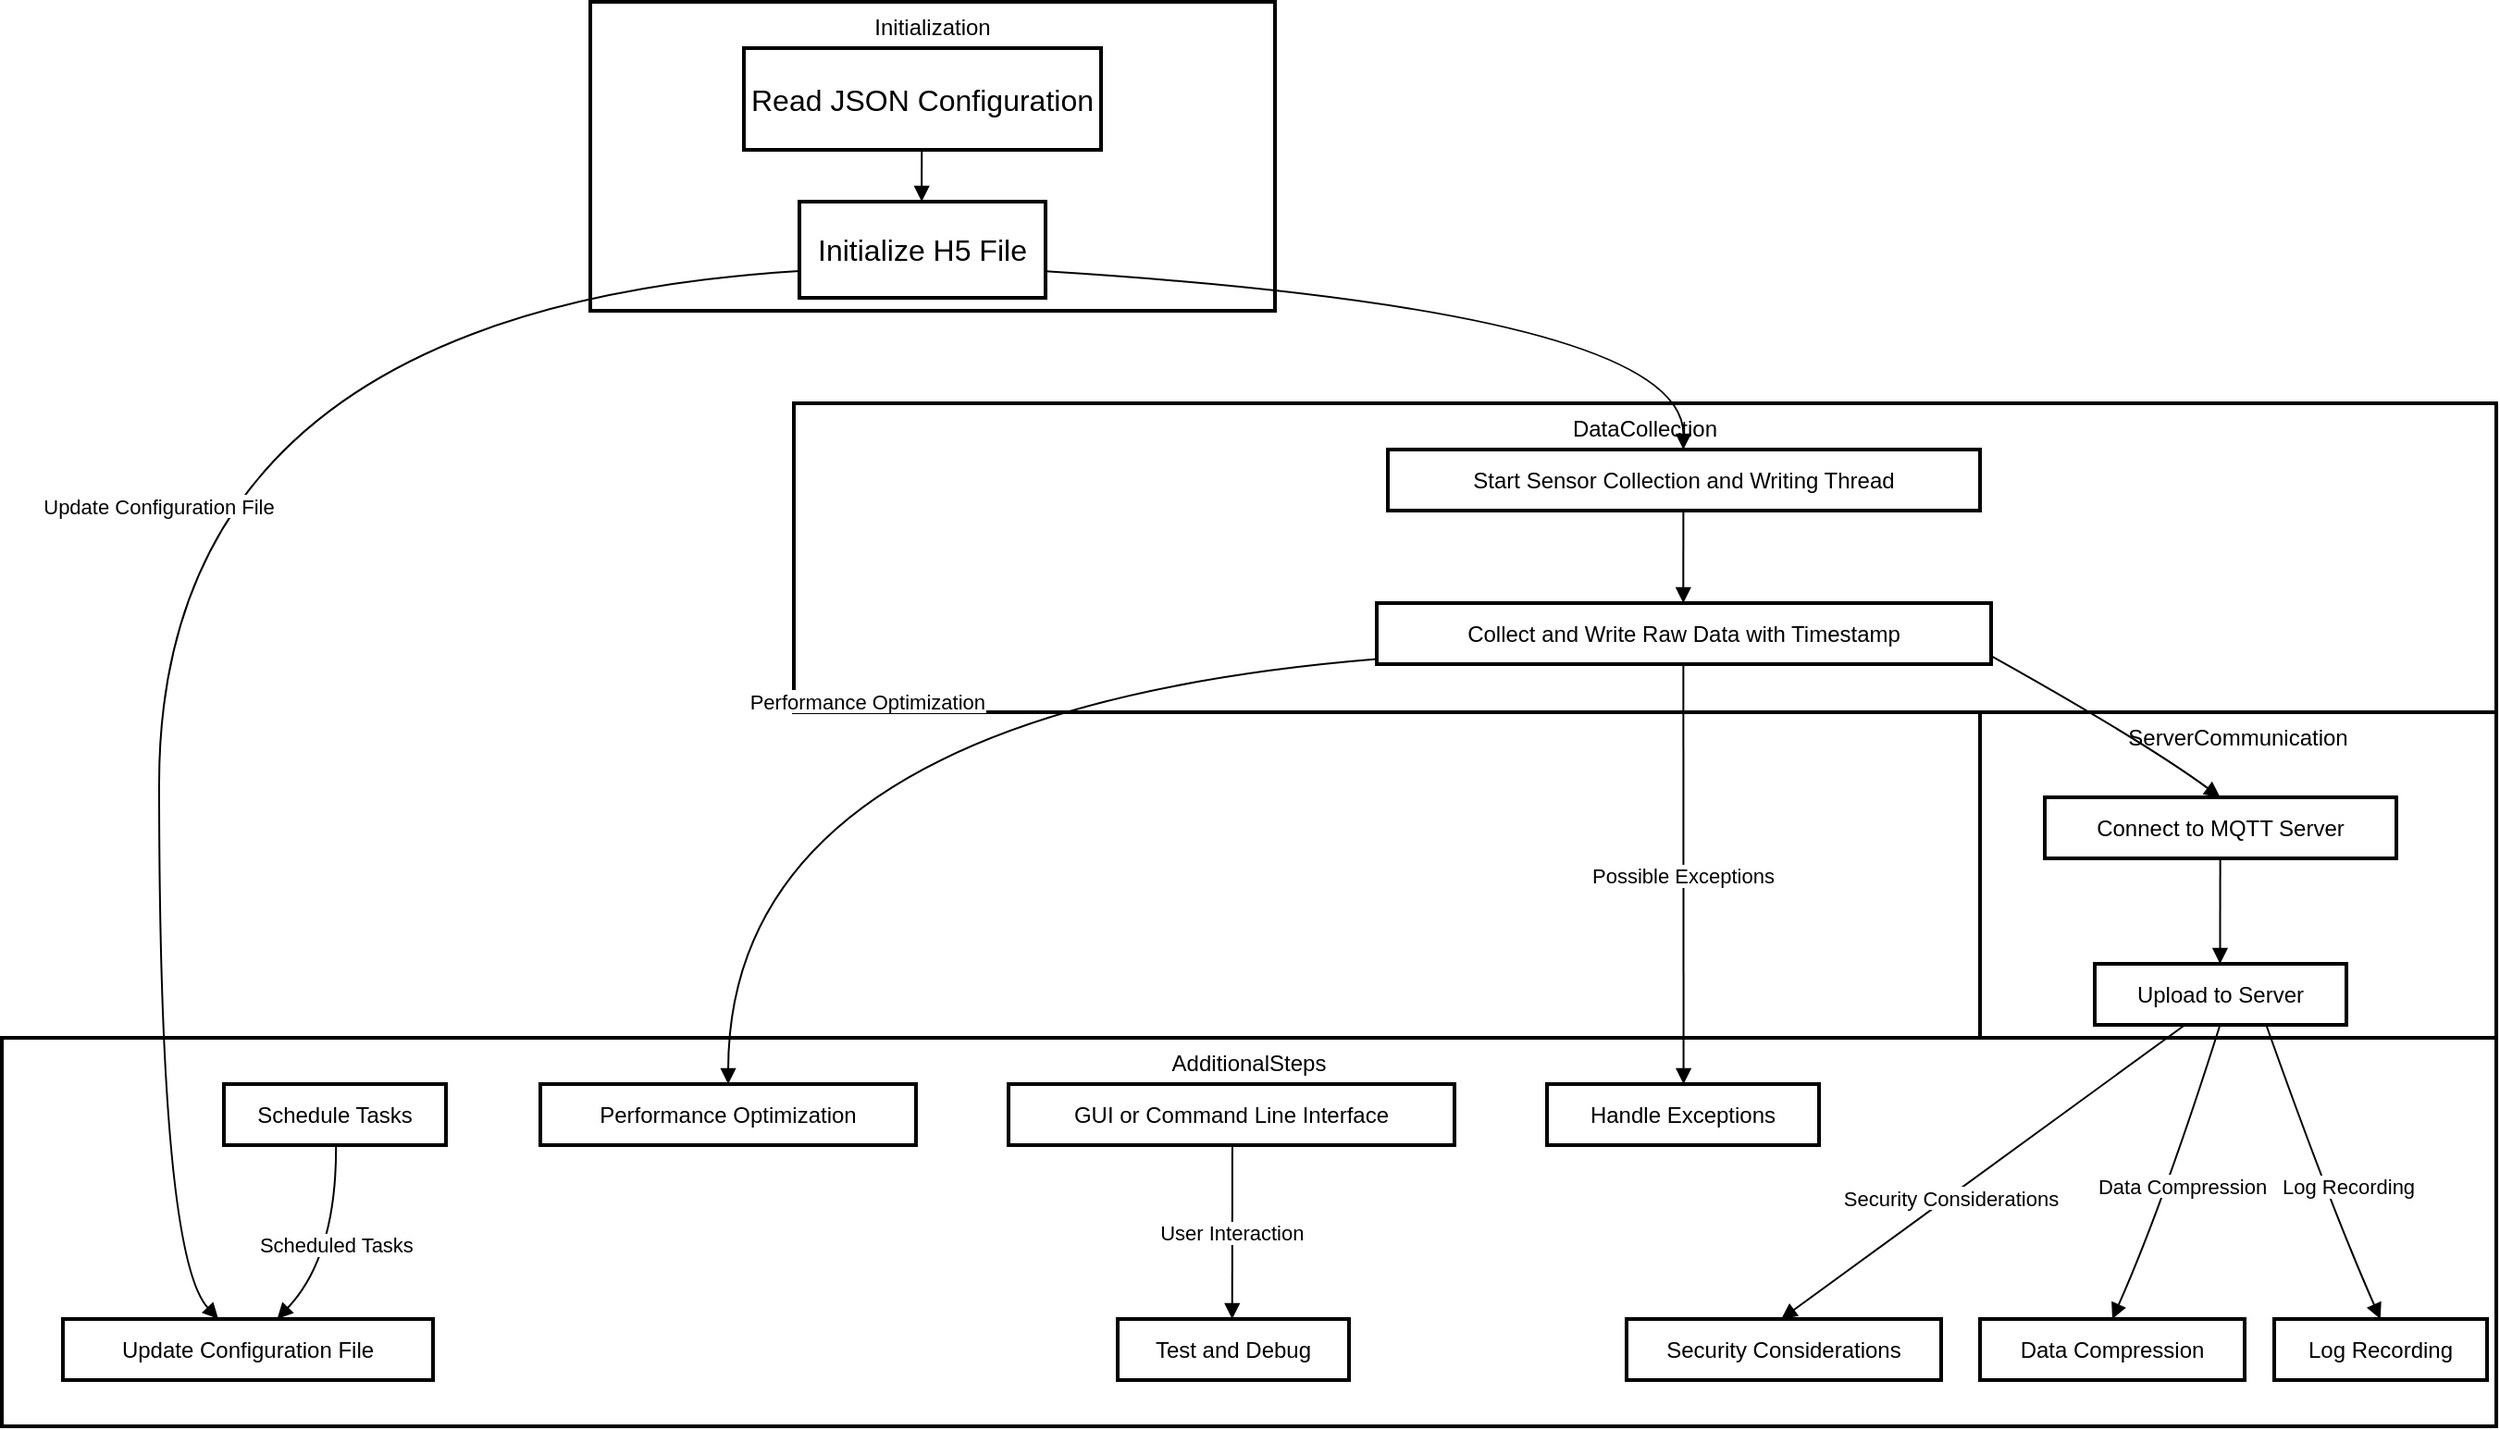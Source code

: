 <mxfile version="22.1.5" type="github">
  <diagram name="第 1 页" id="0iZQUB3KEdjaGyVEio1X">
    <mxGraphModel dx="1226" dy="685" grid="1" gridSize="10" guides="1" tooltips="1" connect="1" arrows="1" fold="1" page="1" pageScale="1" pageWidth="827" pageHeight="1169" math="0" shadow="0">
      <root>
        <mxCell id="0" />
        <mxCell id="1" parent="0" />
        <mxCell id="T6mXg9tadkSn17AwE84S-1" value="AdditionalSteps" style="whiteSpace=wrap;strokeWidth=2;verticalAlign=top;" vertex="1" parent="1">
          <mxGeometry x="22" y="580" width="1348" height="210" as="geometry" />
        </mxCell>
        <mxCell id="T6mXg9tadkSn17AwE84S-2" value="Handle Exceptions" style="whiteSpace=wrap;strokeWidth=2;" vertex="1" parent="1">
          <mxGeometry x="857" y="605" width="147" height="33" as="geometry" />
        </mxCell>
        <mxCell id="T6mXg9tadkSn17AwE84S-3" value="Log Recording" style="whiteSpace=wrap;strokeWidth=2;" vertex="1" parent="1">
          <mxGeometry x="1250" y="732" width="115" height="33" as="geometry" />
        </mxCell>
        <mxCell id="T6mXg9tadkSn17AwE84S-4" value="Data Compression" style="whiteSpace=wrap;strokeWidth=2;" vertex="1" parent="1">
          <mxGeometry x="1091" y="732" width="143" height="33" as="geometry" />
        </mxCell>
        <mxCell id="T6mXg9tadkSn17AwE84S-5" value="Schedule Tasks" style="whiteSpace=wrap;strokeWidth=2;" vertex="1" parent="1">
          <mxGeometry x="142" y="605" width="120" height="33" as="geometry" />
        </mxCell>
        <mxCell id="T6mXg9tadkSn17AwE84S-6" value="Update Configuration File" style="whiteSpace=wrap;strokeWidth=2;" vertex="1" parent="1">
          <mxGeometry x="55" y="732" width="200" height="33" as="geometry" />
        </mxCell>
        <mxCell id="T6mXg9tadkSn17AwE84S-7" value="Security Considerations" style="whiteSpace=wrap;strokeWidth=2;" vertex="1" parent="1">
          <mxGeometry x="900" y="732" width="170" height="33" as="geometry" />
        </mxCell>
        <mxCell id="T6mXg9tadkSn17AwE84S-8" value="Performance Optimization" style="whiteSpace=wrap;strokeWidth=2;" vertex="1" parent="1">
          <mxGeometry x="313" y="605" width="203" height="33" as="geometry" />
        </mxCell>
        <mxCell id="T6mXg9tadkSn17AwE84S-9" value="GUI or Command Line Interface" style="whiteSpace=wrap;strokeWidth=2;" vertex="1" parent="1">
          <mxGeometry x="566" y="605" width="241" height="33" as="geometry" />
        </mxCell>
        <mxCell id="T6mXg9tadkSn17AwE84S-10" value="Test and Debug" style="whiteSpace=wrap;strokeWidth=2;" vertex="1" parent="1">
          <mxGeometry x="625" y="732" width="125" height="33" as="geometry" />
        </mxCell>
        <mxCell id="T6mXg9tadkSn17AwE84S-11" value="ServerCommunication" style="whiteSpace=wrap;strokeWidth=2;verticalAlign=top;" vertex="1" parent="1">
          <mxGeometry x="1091" y="404" width="279" height="176" as="geometry" />
        </mxCell>
        <mxCell id="T6mXg9tadkSn17AwE84S-12" value="Connect to MQTT Server" style="whiteSpace=wrap;strokeWidth=2;" vertex="1" parent="1">
          <mxGeometry x="1126" y="450" width="190" height="33" as="geometry" />
        </mxCell>
        <mxCell id="T6mXg9tadkSn17AwE84S-13" value="Upload to Server" style="whiteSpace=wrap;strokeWidth=2;" vertex="1" parent="1">
          <mxGeometry x="1153" y="540" width="136" height="33" as="geometry" />
        </mxCell>
        <mxCell id="T6mXg9tadkSn17AwE84S-14" value="DataCollection" style="whiteSpace=wrap;strokeWidth=2;verticalAlign=top;" vertex="1" parent="1">
          <mxGeometry x="450" y="237" width="920" height="167" as="geometry" />
        </mxCell>
        <mxCell id="T6mXg9tadkSn17AwE84S-15" value="Start Sensor Collection and Writing Thread" style="whiteSpace=wrap;strokeWidth=2;" vertex="1" parent="1">
          <mxGeometry x="771" y="262" width="320" height="33" as="geometry" />
        </mxCell>
        <mxCell id="T6mXg9tadkSn17AwE84S-16" value="Collect and Write Raw Data with Timestamp" style="whiteSpace=wrap;strokeWidth=2;" vertex="1" parent="1">
          <mxGeometry x="765" y="345" width="332" height="33" as="geometry" />
        </mxCell>
        <mxCell id="T6mXg9tadkSn17AwE84S-17" value="Initialization" style="whiteSpace=wrap;strokeWidth=2;verticalAlign=top;" vertex="1" parent="1">
          <mxGeometry x="340" y="20" width="370" height="167" as="geometry" />
        </mxCell>
        <mxCell id="T6mXg9tadkSn17AwE84S-18" value="Read JSON Configuration" style="whiteSpace=wrap;strokeWidth=2;fontSize=16;" vertex="1" parent="1">
          <mxGeometry x="423" y="45" width="193" height="55" as="geometry" />
        </mxCell>
        <mxCell id="T6mXg9tadkSn17AwE84S-19" value="Initialize H5 File" style="whiteSpace=wrap;strokeWidth=2;fontSize=16;" vertex="1" parent="1">
          <mxGeometry x="453" y="128" width="133" height="52" as="geometry" />
        </mxCell>
        <mxCell id="T6mXg9tadkSn17AwE84S-20" value="" style="curved=1;startArrow=none;endArrow=block;exitX=0.498;exitY=1.012;entryX=0.497;entryY=0.012;rounded=0;" edge="1" parent="1" source="T6mXg9tadkSn17AwE84S-18" target="T6mXg9tadkSn17AwE84S-19">
          <mxGeometry relative="1" as="geometry">
            <Array as="points" />
          </mxGeometry>
        </mxCell>
        <mxCell id="T6mXg9tadkSn17AwE84S-21" value="" style="curved=1;startArrow=none;endArrow=block;exitX=0.996;exitY=0.722;entryX=0.499;entryY=-0.006;rounded=0;" edge="1" parent="1" source="T6mXg9tadkSn17AwE84S-19" target="T6mXg9tadkSn17AwE84S-15">
          <mxGeometry relative="1" as="geometry">
            <Array as="points">
              <mxPoint x="931" y="187" />
            </Array>
          </mxGeometry>
        </mxCell>
        <mxCell id="T6mXg9tadkSn17AwE84S-22" value="" style="curved=1;startArrow=none;endArrow=block;exitX=0.499;exitY=1.006;entryX=0.499;entryY=0.006;rounded=0;" edge="1" parent="1" source="T6mXg9tadkSn17AwE84S-15" target="T6mXg9tadkSn17AwE84S-16">
          <mxGeometry relative="1" as="geometry">
            <Array as="points" />
          </mxGeometry>
        </mxCell>
        <mxCell id="T6mXg9tadkSn17AwE84S-23" value="" style="curved=1;startArrow=none;endArrow=block;exitX=0.999;exitY=0.865;entryX=0.499;entryY=1.734e-7;rounded=0;" edge="1" parent="1" source="T6mXg9tadkSn17AwE84S-16" target="T6mXg9tadkSn17AwE84S-12">
          <mxGeometry relative="1" as="geometry">
            <Array as="points">
              <mxPoint x="1180" y="420" />
            </Array>
          </mxGeometry>
        </mxCell>
        <mxCell id="T6mXg9tadkSn17AwE84S-24" value="" style="curved=1;startArrow=none;endArrow=block;exitX=0.499;exitY=1.012;entryX=0.498;entryY=0.012;rounded=0;" edge="1" parent="1" source="T6mXg9tadkSn17AwE84S-12" target="T6mXg9tadkSn17AwE84S-13">
          <mxGeometry relative="1" as="geometry">
            <Array as="points" />
          </mxGeometry>
        </mxCell>
        <mxCell id="T6mXg9tadkSn17AwE84S-25" value="Possible Exceptions" style="curved=1;startArrow=none;endArrow=block;exitX=0.499;exitY=1.018;entryX=0.502;entryY=0.012;rounded=0;" edge="1" parent="1" source="T6mXg9tadkSn17AwE84S-16" target="T6mXg9tadkSn17AwE84S-2">
          <mxGeometry x="0.004" relative="1" as="geometry">
            <Array as="points" />
            <mxPoint as="offset" />
          </mxGeometry>
        </mxCell>
        <mxCell id="T6mXg9tadkSn17AwE84S-26" value="Log Recording" style="curved=1;startArrow=none;endArrow=block;exitX=0.69;exitY=1.024;entryX=0.499;entryY=0.006;rounded=0;" edge="1" parent="1" source="T6mXg9tadkSn17AwE84S-13" target="T6mXg9tadkSn17AwE84S-3">
          <mxGeometry x="0.135" y="13" relative="1" as="geometry">
            <Array as="points">
              <mxPoint x="1280" y="670" />
            </Array>
            <mxPoint as="offset" />
          </mxGeometry>
        </mxCell>
        <mxCell id="T6mXg9tadkSn17AwE84S-27" value="Data Compression" style="curved=1;startArrow=none;endArrow=block;exitX=0.498;exitY=1.024;entryX=0.5;entryY=0.006;rounded=0;" edge="1" parent="1" source="T6mXg9tadkSn17AwE84S-13" target="T6mXg9tadkSn17AwE84S-4">
          <mxGeometry x="0.052" y="7" relative="1" as="geometry">
            <Array as="points">
              <mxPoint x="1190" y="670" />
            </Array>
            <mxPoint as="offset" />
          </mxGeometry>
        </mxCell>
        <mxCell id="T6mXg9tadkSn17AwE84S-28" value="Scheduled Tasks" style="curved=1;startArrow=none;endArrow=block;exitX=0.505;exitY=1.024;entryX=0.578;entryY=0.006;rounded=0;" edge="1" parent="1" source="T6mXg9tadkSn17AwE84S-5" target="T6mXg9tadkSn17AwE84S-6">
          <mxGeometry relative="1" as="geometry">
            <Array as="points">
              <mxPoint x="203" y="698" />
            </Array>
          </mxGeometry>
        </mxCell>
        <mxCell id="T6mXg9tadkSn17AwE84S-29" value="Update Configuration File" style="curved=1;startArrow=none;endArrow=block;exitX=-0.002;exitY=0.722;entryX=0.421;entryY=0.006;rounded=0;" edge="1" parent="1" source="T6mXg9tadkSn17AwE84S-19" target="T6mXg9tadkSn17AwE84S-6">
          <mxGeometry relative="1" as="geometry">
            <Array as="points">
              <mxPoint x="107" y="187" />
              <mxPoint x="107" y="698" />
            </Array>
          </mxGeometry>
        </mxCell>
        <mxCell id="T6mXg9tadkSn17AwE84S-30" value="Security Considerations" style="curved=1;startArrow=none;endArrow=block;exitX=0.337;exitY=1.024;entryX=0.5;entryY=0.006;rounded=0;" edge="1" parent="1">
          <mxGeometry x="0.164" y="1" relative="1" as="geometry">
            <Array as="points" />
            <mxPoint x="1201.795" y="573" as="sourcePoint" />
            <mxPoint x="983.574" y="732" as="targetPoint" />
            <mxPoint as="offset" />
          </mxGeometry>
        </mxCell>
        <mxCell id="T6mXg9tadkSn17AwE84S-31" value="Performance Optimization" style="curved=1;startArrow=none;endArrow=block;exitX=-0.0;exitY=0.918;entryX=0.5;entryY=0.012;rounded=0;" edge="1" parent="1" source="T6mXg9tadkSn17AwE84S-16" target="T6mXg9tadkSn17AwE84S-8">
          <mxGeometry relative="1" as="geometry">
            <Array as="points">
              <mxPoint x="415" y="404" />
            </Array>
          </mxGeometry>
        </mxCell>
        <mxCell id="T6mXg9tadkSn17AwE84S-32" value="User Interaction" style="curved=1;startArrow=none;endArrow=block;exitX=0.502;exitY=1.024;entryX=0.495;entryY=0.006;rounded=0;" edge="1" parent="1" source="T6mXg9tadkSn17AwE84S-9" target="T6mXg9tadkSn17AwE84S-10">
          <mxGeometry relative="1" as="geometry">
            <Array as="points" />
          </mxGeometry>
        </mxCell>
      </root>
    </mxGraphModel>
  </diagram>
</mxfile>
